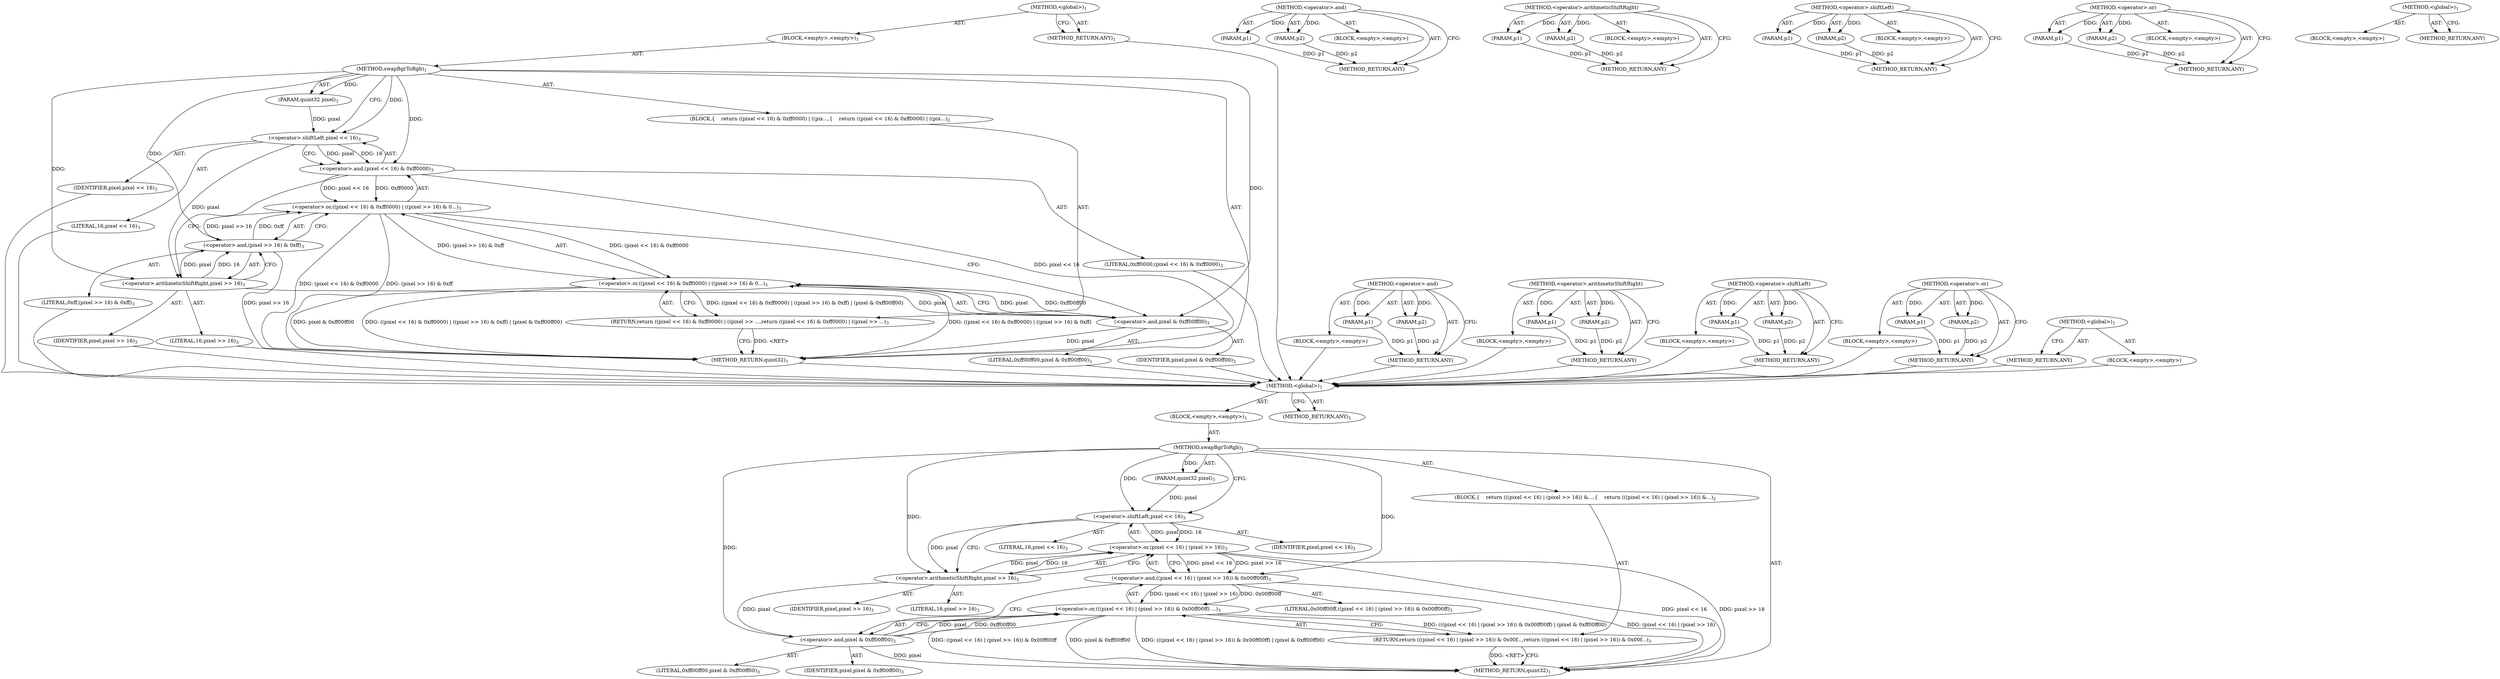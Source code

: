 digraph "&lt;global&gt;" {
vulnerable_6 [label=<(METHOD,&lt;global&gt;)<SUB>1</SUB>>];
vulnerable_7 [label=<(BLOCK,&lt;empty&gt;,&lt;empty&gt;)<SUB>1</SUB>>];
vulnerable_8 [label=<(METHOD,swapBgrToRgb)<SUB>1</SUB>>];
vulnerable_9 [label=<(PARAM,quint32 pixel)<SUB>1</SUB>>];
vulnerable_10 [label=<(BLOCK,{
    return ((pixel &lt;&lt; 16) &amp; 0xff0000) | ((pix...,{
    return ((pixel &lt;&lt; 16) &amp; 0xff0000) | ((pix...)<SUB>2</SUB>>];
vulnerable_11 [label=<(RETURN,return ((pixel &lt;&lt; 16) &amp; 0xff0000) | ((pixel &gt;&gt; ...,return ((pixel &lt;&lt; 16) &amp; 0xff0000) | ((pixel &gt;&gt; ...)<SUB>3</SUB>>];
vulnerable_12 [label=<(&lt;operator&gt;.or,((pixel &lt;&lt; 16) &amp; 0xff0000) | ((pixel &gt;&gt; 16) &amp; 0...)<SUB>3</SUB>>];
vulnerable_13 [label=<(&lt;operator&gt;.or,((pixel &lt;&lt; 16) &amp; 0xff0000) | ((pixel &gt;&gt; 16) &amp; 0...)<SUB>3</SUB>>];
vulnerable_14 [label=<(&lt;operator&gt;.and,(pixel &lt;&lt; 16) &amp; 0xff0000)<SUB>3</SUB>>];
vulnerable_15 [label=<(&lt;operator&gt;.shiftLeft,pixel &lt;&lt; 16)<SUB>3</SUB>>];
vulnerable_16 [label=<(IDENTIFIER,pixel,pixel &lt;&lt; 16)<SUB>3</SUB>>];
vulnerable_17 [label=<(LITERAL,16,pixel &lt;&lt; 16)<SUB>3</SUB>>];
vulnerable_18 [label=<(LITERAL,0xff0000,(pixel &lt;&lt; 16) &amp; 0xff0000)<SUB>3</SUB>>];
vulnerable_19 [label=<(&lt;operator&gt;.and,(pixel &gt;&gt; 16) &amp; 0xff)<SUB>3</SUB>>];
vulnerable_20 [label=<(&lt;operator&gt;.arithmeticShiftRight,pixel &gt;&gt; 16)<SUB>3</SUB>>];
vulnerable_21 [label=<(IDENTIFIER,pixel,pixel &gt;&gt; 16)<SUB>3</SUB>>];
vulnerable_22 [label=<(LITERAL,16,pixel &gt;&gt; 16)<SUB>3</SUB>>];
vulnerable_23 [label=<(LITERAL,0xff,(pixel &gt;&gt; 16) &amp; 0xff)<SUB>3</SUB>>];
vulnerable_24 [label=<(&lt;operator&gt;.and,pixel &amp; 0xff00ff00)<SUB>3</SUB>>];
vulnerable_25 [label=<(IDENTIFIER,pixel,pixel &amp; 0xff00ff00)<SUB>3</SUB>>];
vulnerable_26 [label=<(LITERAL,0xff00ff00,pixel &amp; 0xff00ff00)<SUB>3</SUB>>];
vulnerable_27 [label=<(METHOD_RETURN,quint32)<SUB>1</SUB>>];
vulnerable_29 [label=<(METHOD_RETURN,ANY)<SUB>1</SUB>>];
vulnerable_51 [label=<(METHOD,&lt;operator&gt;.and)>];
vulnerable_52 [label=<(PARAM,p1)>];
vulnerable_53 [label=<(PARAM,p2)>];
vulnerable_54 [label=<(BLOCK,&lt;empty&gt;,&lt;empty&gt;)>];
vulnerable_55 [label=<(METHOD_RETURN,ANY)>];
vulnerable_61 [label=<(METHOD,&lt;operator&gt;.arithmeticShiftRight)>];
vulnerable_62 [label=<(PARAM,p1)>];
vulnerable_63 [label=<(PARAM,p2)>];
vulnerable_64 [label=<(BLOCK,&lt;empty&gt;,&lt;empty&gt;)>];
vulnerable_65 [label=<(METHOD_RETURN,ANY)>];
vulnerable_56 [label=<(METHOD,&lt;operator&gt;.shiftLeft)>];
vulnerable_57 [label=<(PARAM,p1)>];
vulnerable_58 [label=<(PARAM,p2)>];
vulnerable_59 [label=<(BLOCK,&lt;empty&gt;,&lt;empty&gt;)>];
vulnerable_60 [label=<(METHOD_RETURN,ANY)>];
vulnerable_46 [label=<(METHOD,&lt;operator&gt;.or)>];
vulnerable_47 [label=<(PARAM,p1)>];
vulnerable_48 [label=<(PARAM,p2)>];
vulnerable_49 [label=<(BLOCK,&lt;empty&gt;,&lt;empty&gt;)>];
vulnerable_50 [label=<(METHOD_RETURN,ANY)>];
vulnerable_40 [label=<(METHOD,&lt;global&gt;)<SUB>1</SUB>>];
vulnerable_41 [label=<(BLOCK,&lt;empty&gt;,&lt;empty&gt;)>];
vulnerable_42 [label=<(METHOD_RETURN,ANY)>];
fixed_6 [label=<(METHOD,&lt;global&gt;)<SUB>1</SUB>>];
fixed_7 [label=<(BLOCK,&lt;empty&gt;,&lt;empty&gt;)<SUB>1</SUB>>];
fixed_8 [label=<(METHOD,swapBgrToRgb)<SUB>1</SUB>>];
fixed_9 [label=<(PARAM,quint32 pixel)<SUB>1</SUB>>];
fixed_10 [label=<(BLOCK,{
    return (((pixel &lt;&lt; 16) | (pixel &gt;&gt; 16)) &amp;...,{
    return (((pixel &lt;&lt; 16) | (pixel &gt;&gt; 16)) &amp;...)<SUB>2</SUB>>];
fixed_11 [label=<(RETURN,return (((pixel &lt;&lt; 16) | (pixel &gt;&gt; 16)) &amp; 0x00f...,return (((pixel &lt;&lt; 16) | (pixel &gt;&gt; 16)) &amp; 0x00f...)<SUB>3</SUB>>];
fixed_12 [label=<(&lt;operator&gt;.or,(((pixel &lt;&lt; 16) | (pixel &gt;&gt; 16)) &amp; 0x00ff00ff) ...)<SUB>3</SUB>>];
fixed_13 [label=<(&lt;operator&gt;.and,((pixel &lt;&lt; 16) | (pixel &gt;&gt; 16)) &amp; 0x00ff00ff)<SUB>3</SUB>>];
fixed_14 [label=<(&lt;operator&gt;.or,(pixel &lt;&lt; 16) | (pixel &gt;&gt; 16))<SUB>3</SUB>>];
fixed_15 [label=<(&lt;operator&gt;.shiftLeft,pixel &lt;&lt; 16)<SUB>3</SUB>>];
fixed_16 [label=<(IDENTIFIER,pixel,pixel &lt;&lt; 16)<SUB>3</SUB>>];
fixed_17 [label=<(LITERAL,16,pixel &lt;&lt; 16)<SUB>3</SUB>>];
fixed_18 [label=<(&lt;operator&gt;.arithmeticShiftRight,pixel &gt;&gt; 16)<SUB>3</SUB>>];
fixed_19 [label=<(IDENTIFIER,pixel,pixel &gt;&gt; 16)<SUB>3</SUB>>];
fixed_20 [label=<(LITERAL,16,pixel &gt;&gt; 16)<SUB>3</SUB>>];
fixed_21 [label=<(LITERAL,0x00ff00ff,((pixel &lt;&lt; 16) | (pixel &gt;&gt; 16)) &amp; 0x00ff00ff)<SUB>3</SUB>>];
fixed_22 [label=<(&lt;operator&gt;.and,pixel &amp; 0xff00ff00)<SUB>3</SUB>>];
fixed_23 [label=<(IDENTIFIER,pixel,pixel &amp; 0xff00ff00)<SUB>3</SUB>>];
fixed_24 [label=<(LITERAL,0xff00ff00,pixel &amp; 0xff00ff00)<SUB>3</SUB>>];
fixed_25 [label=<(METHOD_RETURN,quint32)<SUB>1</SUB>>];
fixed_27 [label=<(METHOD_RETURN,ANY)<SUB>1</SUB>>];
fixed_49 [label=<(METHOD,&lt;operator&gt;.and)>];
fixed_50 [label=<(PARAM,p1)>];
fixed_51 [label=<(PARAM,p2)>];
fixed_52 [label=<(BLOCK,&lt;empty&gt;,&lt;empty&gt;)>];
fixed_53 [label=<(METHOD_RETURN,ANY)>];
fixed_59 [label=<(METHOD,&lt;operator&gt;.arithmeticShiftRight)>];
fixed_60 [label=<(PARAM,p1)>];
fixed_61 [label=<(PARAM,p2)>];
fixed_62 [label=<(BLOCK,&lt;empty&gt;,&lt;empty&gt;)>];
fixed_63 [label=<(METHOD_RETURN,ANY)>];
fixed_54 [label=<(METHOD,&lt;operator&gt;.shiftLeft)>];
fixed_55 [label=<(PARAM,p1)>];
fixed_56 [label=<(PARAM,p2)>];
fixed_57 [label=<(BLOCK,&lt;empty&gt;,&lt;empty&gt;)>];
fixed_58 [label=<(METHOD_RETURN,ANY)>];
fixed_44 [label=<(METHOD,&lt;operator&gt;.or)>];
fixed_45 [label=<(PARAM,p1)>];
fixed_46 [label=<(PARAM,p2)>];
fixed_47 [label=<(BLOCK,&lt;empty&gt;,&lt;empty&gt;)>];
fixed_48 [label=<(METHOD_RETURN,ANY)>];
fixed_38 [label=<(METHOD,&lt;global&gt;)<SUB>1</SUB>>];
fixed_39 [label=<(BLOCK,&lt;empty&gt;,&lt;empty&gt;)>];
fixed_40 [label=<(METHOD_RETURN,ANY)>];
vulnerable_6 -> vulnerable_7  [key=0, label="AST: "];
vulnerable_6 -> vulnerable_29  [key=0, label="AST: "];
vulnerable_6 -> vulnerable_29  [key=1, label="CFG: "];
vulnerable_7 -> vulnerable_8  [key=0, label="AST: "];
vulnerable_8 -> vulnerable_9  [key=0, label="AST: "];
vulnerable_8 -> vulnerable_9  [key=1, label="DDG: "];
vulnerable_8 -> vulnerable_10  [key=0, label="AST: "];
vulnerable_8 -> vulnerable_27  [key=0, label="AST: "];
vulnerable_8 -> vulnerable_15  [key=0, label="CFG: "];
vulnerable_8 -> vulnerable_15  [key=1, label="DDG: "];
vulnerable_8 -> vulnerable_24  [key=0, label="DDG: "];
vulnerable_8 -> vulnerable_14  [key=0, label="DDG: "];
vulnerable_8 -> vulnerable_19  [key=0, label="DDG: "];
vulnerable_8 -> vulnerable_20  [key=0, label="DDG: "];
vulnerable_9 -> vulnerable_15  [key=0, label="DDG: pixel"];
vulnerable_10 -> vulnerable_11  [key=0, label="AST: "];
vulnerable_11 -> vulnerable_12  [key=0, label="AST: "];
vulnerable_11 -> vulnerable_27  [key=0, label="CFG: "];
vulnerable_11 -> vulnerable_27  [key=1, label="DDG: &lt;RET&gt;"];
vulnerable_12 -> vulnerable_13  [key=0, label="AST: "];
vulnerable_12 -> vulnerable_24  [key=0, label="AST: "];
vulnerable_12 -> vulnerable_11  [key=0, label="CFG: "];
vulnerable_12 -> vulnerable_11  [key=1, label="DDG: ((pixel &lt;&lt; 16) &amp; 0xff0000) | ((pixel &gt;&gt; 16) &amp; 0xff) | (pixel &amp; 0xff00ff00)"];
vulnerable_12 -> vulnerable_27  [key=0, label="DDG: ((pixel &lt;&lt; 16) &amp; 0xff0000) | ((pixel &gt;&gt; 16) &amp; 0xff)"];
vulnerable_12 -> vulnerable_27  [key=1, label="DDG: pixel &amp; 0xff00ff00"];
vulnerable_12 -> vulnerable_27  [key=2, label="DDG: ((pixel &lt;&lt; 16) &amp; 0xff0000) | ((pixel &gt;&gt; 16) &amp; 0xff) | (pixel &amp; 0xff00ff00)"];
vulnerable_13 -> vulnerable_14  [key=0, label="AST: "];
vulnerable_13 -> vulnerable_19  [key=0, label="AST: "];
vulnerable_13 -> vulnerable_24  [key=0, label="CFG: "];
vulnerable_13 -> vulnerable_27  [key=0, label="DDG: (pixel &lt;&lt; 16) &amp; 0xff0000"];
vulnerable_13 -> vulnerable_27  [key=1, label="DDG: (pixel &gt;&gt; 16) &amp; 0xff"];
vulnerable_13 -> vulnerable_12  [key=0, label="DDG: (pixel &lt;&lt; 16) &amp; 0xff0000"];
vulnerable_13 -> vulnerable_12  [key=1, label="DDG: (pixel &gt;&gt; 16) &amp; 0xff"];
vulnerable_14 -> vulnerable_15  [key=0, label="AST: "];
vulnerable_14 -> vulnerable_18  [key=0, label="AST: "];
vulnerable_14 -> vulnerable_20  [key=0, label="CFG: "];
vulnerable_14 -> vulnerable_27  [key=0, label="DDG: pixel &lt;&lt; 16"];
vulnerable_14 -> vulnerable_13  [key=0, label="DDG: pixel &lt;&lt; 16"];
vulnerable_14 -> vulnerable_13  [key=1, label="DDG: 0xff0000"];
vulnerable_15 -> vulnerable_16  [key=0, label="AST: "];
vulnerable_15 -> vulnerable_17  [key=0, label="AST: "];
vulnerable_15 -> vulnerable_14  [key=0, label="CFG: "];
vulnerable_15 -> vulnerable_14  [key=1, label="DDG: pixel"];
vulnerable_15 -> vulnerable_14  [key=2, label="DDG: 16"];
vulnerable_15 -> vulnerable_20  [key=0, label="DDG: pixel"];
vulnerable_16 -> fixed_6  [key=0];
vulnerable_17 -> fixed_6  [key=0];
vulnerable_18 -> fixed_6  [key=0];
vulnerable_19 -> vulnerable_20  [key=0, label="AST: "];
vulnerable_19 -> vulnerable_23  [key=0, label="AST: "];
vulnerable_19 -> vulnerable_13  [key=0, label="CFG: "];
vulnerable_19 -> vulnerable_13  [key=1, label="DDG: pixel &gt;&gt; 16"];
vulnerable_19 -> vulnerable_13  [key=2, label="DDG: 0xff"];
vulnerable_19 -> vulnerable_27  [key=0, label="DDG: pixel &gt;&gt; 16"];
vulnerable_20 -> vulnerable_21  [key=0, label="AST: "];
vulnerable_20 -> vulnerable_22  [key=0, label="AST: "];
vulnerable_20 -> vulnerable_19  [key=0, label="CFG: "];
vulnerable_20 -> vulnerable_19  [key=1, label="DDG: pixel"];
vulnerable_20 -> vulnerable_19  [key=2, label="DDG: 16"];
vulnerable_20 -> vulnerable_24  [key=0, label="DDG: pixel"];
vulnerable_21 -> fixed_6  [key=0];
vulnerable_22 -> fixed_6  [key=0];
vulnerable_23 -> fixed_6  [key=0];
vulnerable_24 -> vulnerable_25  [key=0, label="AST: "];
vulnerable_24 -> vulnerable_26  [key=0, label="AST: "];
vulnerable_24 -> vulnerable_12  [key=0, label="CFG: "];
vulnerable_24 -> vulnerable_12  [key=1, label="DDG: pixel"];
vulnerable_24 -> vulnerable_12  [key=2, label="DDG: 0xff00ff00"];
vulnerable_24 -> vulnerable_27  [key=0, label="DDG: pixel"];
vulnerable_25 -> fixed_6  [key=0];
vulnerable_26 -> fixed_6  [key=0];
vulnerable_27 -> fixed_6  [key=0];
vulnerable_29 -> fixed_6  [key=0];
vulnerable_51 -> vulnerable_52  [key=0, label="AST: "];
vulnerable_51 -> vulnerable_52  [key=1, label="DDG: "];
vulnerable_51 -> vulnerable_54  [key=0, label="AST: "];
vulnerable_51 -> vulnerable_53  [key=0, label="AST: "];
vulnerable_51 -> vulnerable_53  [key=1, label="DDG: "];
vulnerable_51 -> vulnerable_55  [key=0, label="AST: "];
vulnerable_51 -> vulnerable_55  [key=1, label="CFG: "];
vulnerable_52 -> vulnerable_55  [key=0, label="DDG: p1"];
vulnerable_53 -> vulnerable_55  [key=0, label="DDG: p2"];
vulnerable_54 -> fixed_6  [key=0];
vulnerable_55 -> fixed_6  [key=0];
vulnerable_61 -> vulnerable_62  [key=0, label="AST: "];
vulnerable_61 -> vulnerable_62  [key=1, label="DDG: "];
vulnerable_61 -> vulnerable_64  [key=0, label="AST: "];
vulnerable_61 -> vulnerable_63  [key=0, label="AST: "];
vulnerable_61 -> vulnerable_63  [key=1, label="DDG: "];
vulnerable_61 -> vulnerable_65  [key=0, label="AST: "];
vulnerable_61 -> vulnerable_65  [key=1, label="CFG: "];
vulnerable_62 -> vulnerable_65  [key=0, label="DDG: p1"];
vulnerable_63 -> vulnerable_65  [key=0, label="DDG: p2"];
vulnerable_64 -> fixed_6  [key=0];
vulnerable_65 -> fixed_6  [key=0];
vulnerable_56 -> vulnerable_57  [key=0, label="AST: "];
vulnerable_56 -> vulnerable_57  [key=1, label="DDG: "];
vulnerable_56 -> vulnerable_59  [key=0, label="AST: "];
vulnerable_56 -> vulnerable_58  [key=0, label="AST: "];
vulnerable_56 -> vulnerable_58  [key=1, label="DDG: "];
vulnerable_56 -> vulnerable_60  [key=0, label="AST: "];
vulnerable_56 -> vulnerable_60  [key=1, label="CFG: "];
vulnerable_57 -> vulnerable_60  [key=0, label="DDG: p1"];
vulnerable_58 -> vulnerable_60  [key=0, label="DDG: p2"];
vulnerable_59 -> fixed_6  [key=0];
vulnerable_60 -> fixed_6  [key=0];
vulnerable_46 -> vulnerable_47  [key=0, label="AST: "];
vulnerable_46 -> vulnerable_47  [key=1, label="DDG: "];
vulnerable_46 -> vulnerable_49  [key=0, label="AST: "];
vulnerable_46 -> vulnerable_48  [key=0, label="AST: "];
vulnerable_46 -> vulnerable_48  [key=1, label="DDG: "];
vulnerable_46 -> vulnerable_50  [key=0, label="AST: "];
vulnerable_46 -> vulnerable_50  [key=1, label="CFG: "];
vulnerable_47 -> vulnerable_50  [key=0, label="DDG: p1"];
vulnerable_48 -> vulnerable_50  [key=0, label="DDG: p2"];
vulnerable_49 -> fixed_6  [key=0];
vulnerable_50 -> fixed_6  [key=0];
vulnerable_40 -> vulnerable_41  [key=0, label="AST: "];
vulnerable_40 -> vulnerable_42  [key=0, label="AST: "];
vulnerable_40 -> vulnerable_42  [key=1, label="CFG: "];
vulnerable_41 -> fixed_6  [key=0];
vulnerable_42 -> fixed_6  [key=0];
fixed_6 -> fixed_7  [key=0, label="AST: "];
fixed_6 -> fixed_27  [key=0, label="AST: "];
fixed_6 -> fixed_27  [key=1, label="CFG: "];
fixed_7 -> fixed_8  [key=0, label="AST: "];
fixed_8 -> fixed_9  [key=0, label="AST: "];
fixed_8 -> fixed_9  [key=1, label="DDG: "];
fixed_8 -> fixed_10  [key=0, label="AST: "];
fixed_8 -> fixed_25  [key=0, label="AST: "];
fixed_8 -> fixed_15  [key=0, label="CFG: "];
fixed_8 -> fixed_15  [key=1, label="DDG: "];
fixed_8 -> fixed_13  [key=0, label="DDG: "];
fixed_8 -> fixed_22  [key=0, label="DDG: "];
fixed_8 -> fixed_18  [key=0, label="DDG: "];
fixed_9 -> fixed_15  [key=0, label="DDG: pixel"];
fixed_10 -> fixed_11  [key=0, label="AST: "];
fixed_11 -> fixed_12  [key=0, label="AST: "];
fixed_11 -> fixed_25  [key=0, label="CFG: "];
fixed_11 -> fixed_25  [key=1, label="DDG: &lt;RET&gt;"];
fixed_12 -> fixed_13  [key=0, label="AST: "];
fixed_12 -> fixed_22  [key=0, label="AST: "];
fixed_12 -> fixed_11  [key=0, label="CFG: "];
fixed_12 -> fixed_11  [key=1, label="DDG: (((pixel &lt;&lt; 16) | (pixel &gt;&gt; 16)) &amp; 0x00ff00ff) | (pixel &amp; 0xff00ff00)"];
fixed_12 -> fixed_25  [key=0, label="DDG: ((pixel &lt;&lt; 16) | (pixel &gt;&gt; 16)) &amp; 0x00ff00ff"];
fixed_12 -> fixed_25  [key=1, label="DDG: pixel &amp; 0xff00ff00"];
fixed_12 -> fixed_25  [key=2, label="DDG: (((pixel &lt;&lt; 16) | (pixel &gt;&gt; 16)) &amp; 0x00ff00ff) | (pixel &amp; 0xff00ff00)"];
fixed_13 -> fixed_14  [key=0, label="AST: "];
fixed_13 -> fixed_21  [key=0, label="AST: "];
fixed_13 -> fixed_22  [key=0, label="CFG: "];
fixed_13 -> fixed_25  [key=0, label="DDG: (pixel &lt;&lt; 16) | (pixel &gt;&gt; 16)"];
fixed_13 -> fixed_12  [key=0, label="DDG: (pixel &lt;&lt; 16) | (pixel &gt;&gt; 16)"];
fixed_13 -> fixed_12  [key=1, label="DDG: 0x00ff00ff"];
fixed_14 -> fixed_15  [key=0, label="AST: "];
fixed_14 -> fixed_18  [key=0, label="AST: "];
fixed_14 -> fixed_13  [key=0, label="CFG: "];
fixed_14 -> fixed_13  [key=1, label="DDG: pixel &lt;&lt; 16"];
fixed_14 -> fixed_13  [key=2, label="DDG: pixel &gt;&gt; 16"];
fixed_14 -> fixed_25  [key=0, label="DDG: pixel &lt;&lt; 16"];
fixed_14 -> fixed_25  [key=1, label="DDG: pixel &gt;&gt; 16"];
fixed_15 -> fixed_16  [key=0, label="AST: "];
fixed_15 -> fixed_17  [key=0, label="AST: "];
fixed_15 -> fixed_18  [key=0, label="CFG: "];
fixed_15 -> fixed_18  [key=1, label="DDG: pixel"];
fixed_15 -> fixed_14  [key=0, label="DDG: pixel"];
fixed_15 -> fixed_14  [key=1, label="DDG: 16"];
fixed_18 -> fixed_19  [key=0, label="AST: "];
fixed_18 -> fixed_20  [key=0, label="AST: "];
fixed_18 -> fixed_14  [key=0, label="CFG: "];
fixed_18 -> fixed_14  [key=1, label="DDG: pixel"];
fixed_18 -> fixed_14  [key=2, label="DDG: 16"];
fixed_18 -> fixed_22  [key=0, label="DDG: pixel"];
fixed_22 -> fixed_23  [key=0, label="AST: "];
fixed_22 -> fixed_24  [key=0, label="AST: "];
fixed_22 -> fixed_12  [key=0, label="CFG: "];
fixed_22 -> fixed_12  [key=1, label="DDG: pixel"];
fixed_22 -> fixed_12  [key=2, label="DDG: 0xff00ff00"];
fixed_22 -> fixed_25  [key=0, label="DDG: pixel"];
fixed_49 -> fixed_50  [key=0, label="AST: "];
fixed_49 -> fixed_50  [key=1, label="DDG: "];
fixed_49 -> fixed_52  [key=0, label="AST: "];
fixed_49 -> fixed_51  [key=0, label="AST: "];
fixed_49 -> fixed_51  [key=1, label="DDG: "];
fixed_49 -> fixed_53  [key=0, label="AST: "];
fixed_49 -> fixed_53  [key=1, label="CFG: "];
fixed_50 -> fixed_53  [key=0, label="DDG: p1"];
fixed_51 -> fixed_53  [key=0, label="DDG: p2"];
fixed_59 -> fixed_60  [key=0, label="AST: "];
fixed_59 -> fixed_60  [key=1, label="DDG: "];
fixed_59 -> fixed_62  [key=0, label="AST: "];
fixed_59 -> fixed_61  [key=0, label="AST: "];
fixed_59 -> fixed_61  [key=1, label="DDG: "];
fixed_59 -> fixed_63  [key=0, label="AST: "];
fixed_59 -> fixed_63  [key=1, label="CFG: "];
fixed_60 -> fixed_63  [key=0, label="DDG: p1"];
fixed_61 -> fixed_63  [key=0, label="DDG: p2"];
fixed_54 -> fixed_55  [key=0, label="AST: "];
fixed_54 -> fixed_55  [key=1, label="DDG: "];
fixed_54 -> fixed_57  [key=0, label="AST: "];
fixed_54 -> fixed_56  [key=0, label="AST: "];
fixed_54 -> fixed_56  [key=1, label="DDG: "];
fixed_54 -> fixed_58  [key=0, label="AST: "];
fixed_54 -> fixed_58  [key=1, label="CFG: "];
fixed_55 -> fixed_58  [key=0, label="DDG: p1"];
fixed_56 -> fixed_58  [key=0, label="DDG: p2"];
fixed_44 -> fixed_45  [key=0, label="AST: "];
fixed_44 -> fixed_45  [key=1, label="DDG: "];
fixed_44 -> fixed_47  [key=0, label="AST: "];
fixed_44 -> fixed_46  [key=0, label="AST: "];
fixed_44 -> fixed_46  [key=1, label="DDG: "];
fixed_44 -> fixed_48  [key=0, label="AST: "];
fixed_44 -> fixed_48  [key=1, label="CFG: "];
fixed_45 -> fixed_48  [key=0, label="DDG: p1"];
fixed_46 -> fixed_48  [key=0, label="DDG: p2"];
fixed_38 -> fixed_39  [key=0, label="AST: "];
fixed_38 -> fixed_40  [key=0, label="AST: "];
fixed_38 -> fixed_40  [key=1, label="CFG: "];
}
